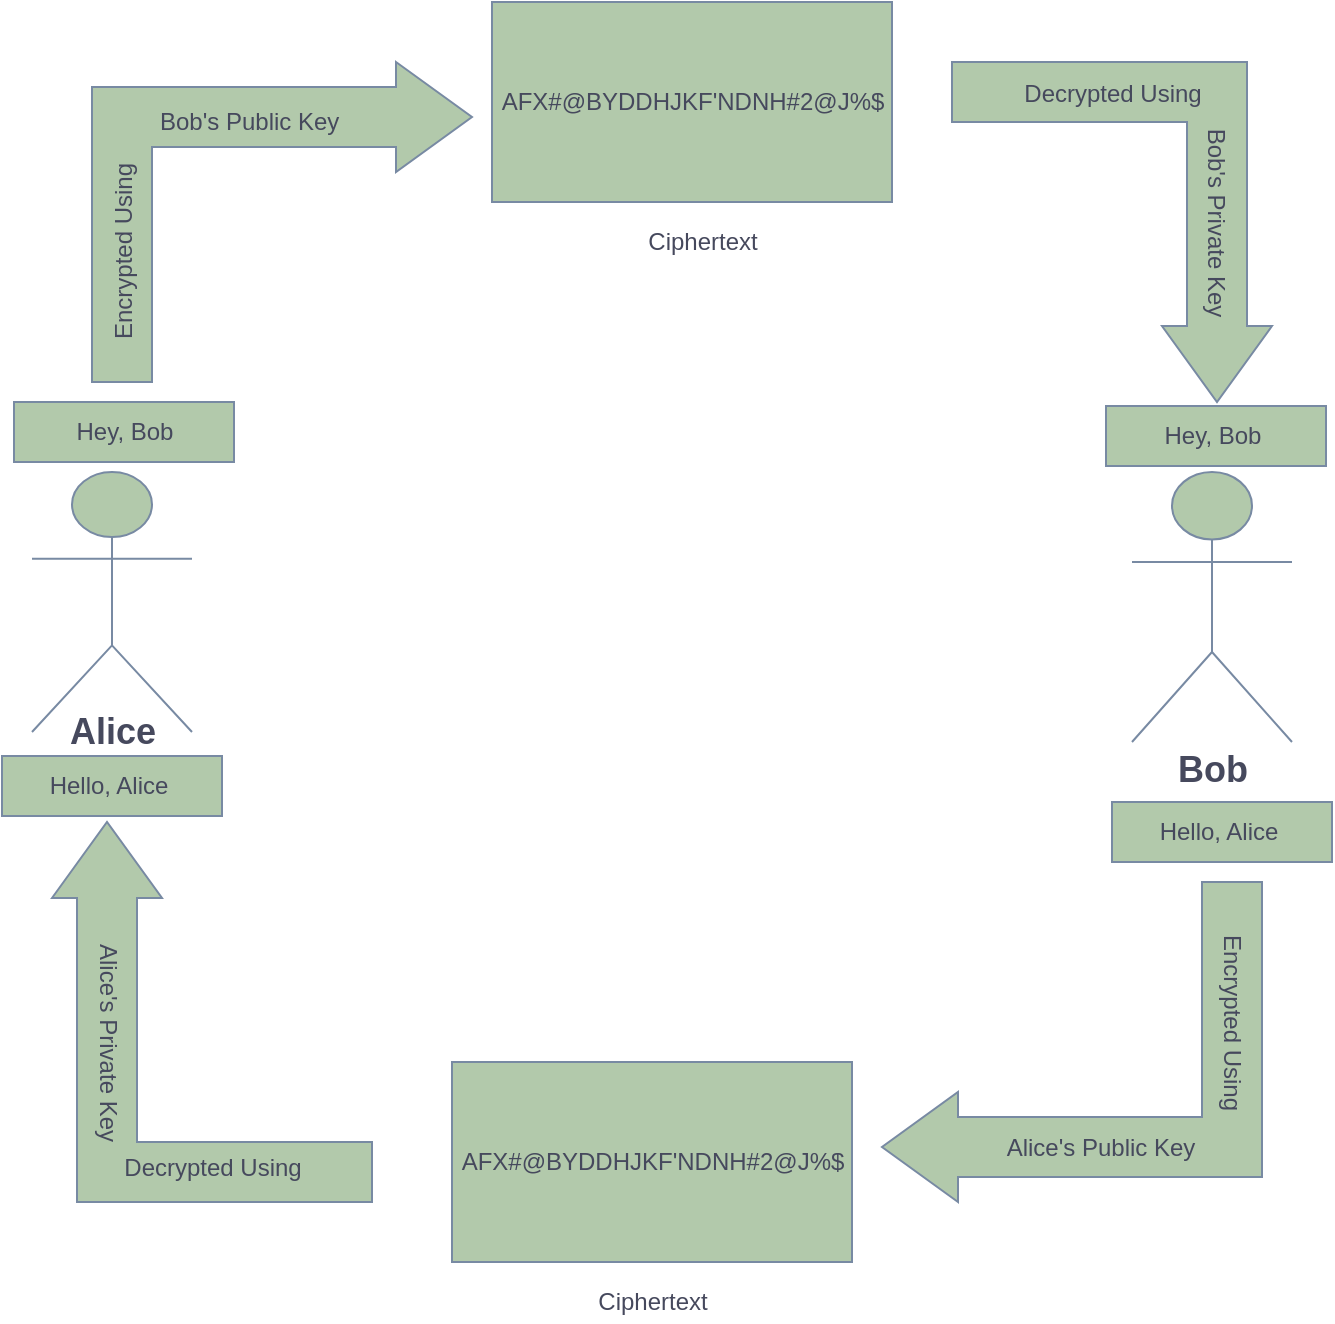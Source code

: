 <mxfile version="15.8.8" type="github">
  <diagram id="1k_q50N9jEchC8ST5tS7" name="Page-1">
    <mxGraphModel dx="1117" dy="626" grid="1" gridSize="10" guides="1" tooltips="1" connect="1" arrows="1" fold="1" page="1" pageScale="1" pageWidth="850" pageHeight="1100" math="0" shadow="0">
      <root>
        <mxCell id="0" />
        <mxCell id="1" parent="0" />
        <mxCell id="TsvvHcdtUDHw0XMrt-qg-1" value="Actor" style="shape=umlActor;verticalLabelPosition=bottom;verticalAlign=top;html=1;overflow=visible;noLabel=1;fillColor=#B2C9AB;strokeColor=#788AA3;fontColor=#46495D;" vertex="1" parent="1">
          <mxGeometry x="90" y="345" width="80" height="130" as="geometry" />
        </mxCell>
        <mxCell id="TsvvHcdtUDHw0XMrt-qg-2" value="Actor" style="shape=umlActor;verticalLabelPosition=bottom;verticalAlign=top;html=1;noLabel=1;fillColor=#B2C9AB;strokeColor=#788AA3;fontColor=#46495D;" vertex="1" parent="1">
          <mxGeometry x="640" y="345" width="80" height="135" as="geometry" />
        </mxCell>
        <mxCell id="TsvvHcdtUDHw0XMrt-qg-11" value="" style="html=1;shadow=0;dashed=0;align=center;verticalAlign=middle;shape=mxgraph.arrows2.bendArrow;dy=15;dx=38;notch=0;arrowHead=55;rounded=0;direction=east;flipH=0;fillColor=#B2C9AB;strokeColor=#788AA3;fontColor=#46495D;" vertex="1" parent="1">
          <mxGeometry x="120" y="140" width="190" height="160" as="geometry" />
        </mxCell>
        <mxCell id="TsvvHcdtUDHw0XMrt-qg-12" value="" style="rounded=0;whiteSpace=wrap;html=1;fillColor=#B2C9AB;strokeColor=#788AA3;fontColor=#46495D;" vertex="1" parent="1">
          <mxGeometry x="320" y="110" width="200" height="100" as="geometry" />
        </mxCell>
        <mxCell id="TsvvHcdtUDHw0XMrt-qg-14" value="" style="html=1;shadow=0;dashed=0;align=center;verticalAlign=middle;shape=mxgraph.arrows2.bendArrow;dy=15;dx=38;notch=0;arrowHead=55;rounded=0;direction=west;flipH=0;fillColor=#B2C9AB;strokeColor=#788AA3;fontColor=#46495D;" vertex="1" parent="1">
          <mxGeometry x="515" y="550" width="190" height="160" as="geometry" />
        </mxCell>
        <mxCell id="TsvvHcdtUDHw0XMrt-qg-16" value="" style="rounded=0;whiteSpace=wrap;html=1;fillColor=#B2C9AB;strokeColor=#788AA3;fontColor=#46495D;" vertex="1" parent="1">
          <mxGeometry x="300" y="640" width="200" height="100" as="geometry" />
        </mxCell>
        <mxCell id="TsvvHcdtUDHw0XMrt-qg-18" value="" style="html=1;shadow=0;dashed=0;align=center;verticalAlign=middle;shape=mxgraph.arrows2.bendArrow;dy=15;dx=38;notch=0;arrowHead=55;rounded=0;direction=north;flipH=0;fillColor=#B2C9AB;strokeColor=#788AA3;fontColor=#46495D;" vertex="1" parent="1">
          <mxGeometry x="100" y="520" width="160" height="190" as="geometry" />
        </mxCell>
        <mxCell id="TsvvHcdtUDHw0XMrt-qg-19" value="" style="html=1;shadow=0;dashed=0;align=center;verticalAlign=middle;shape=mxgraph.arrows2.bendArrow;dy=15;dx=38;notch=0;arrowHead=55;rounded=0;direction=south;flipH=0;fillColor=#B2C9AB;strokeColor=#788AA3;fontColor=#46495D;" vertex="1" parent="1">
          <mxGeometry x="550" y="140" width="160" height="170" as="geometry" />
        </mxCell>
        <mxCell id="TsvvHcdtUDHw0XMrt-qg-21" value="&lt;h2&gt;Alice&lt;/h2&gt;" style="text;html=1;align=center;verticalAlign=middle;resizable=0;points=[];autosize=1;strokeColor=none;fillColor=none;fontColor=#46495D;" vertex="1" parent="1">
          <mxGeometry x="100" y="450" width="60" height="50" as="geometry" />
        </mxCell>
        <mxCell id="TsvvHcdtUDHw0XMrt-qg-22" value="&lt;h2&gt;Bob&lt;/h2&gt;" style="text;html=1;align=center;verticalAlign=middle;resizable=0;points=[];autosize=1;strokeColor=none;fillColor=none;fontColor=#46495D;" vertex="1" parent="1">
          <mxGeometry x="655" y="469" width="50" height="50" as="geometry" />
        </mxCell>
        <mxCell id="TsvvHcdtUDHw0XMrt-qg-23" value="&amp;nbsp; Bob&#39;s Public Key" style="text;html=1;align=center;verticalAlign=middle;resizable=0;points=[];autosize=1;strokeColor=none;fillColor=none;fontColor=#46495D;" vertex="1" parent="1">
          <mxGeometry x="140" y="160" width="110" height="20" as="geometry" />
        </mxCell>
        <mxCell id="TsvvHcdtUDHw0XMrt-qg-24" value="&amp;nbsp;Decrypted Using&amp;nbsp;" style="text;html=1;align=center;verticalAlign=middle;resizable=0;points=[];autosize=1;strokeColor=none;fillColor=none;fontColor=#46495D;" vertex="1" parent="1">
          <mxGeometry x="575" y="146" width="110" height="20" as="geometry" />
        </mxCell>
        <mxCell id="TsvvHcdtUDHw0XMrt-qg-25" value="Bob&#39;s Private Key" style="text;html=1;align=center;verticalAlign=middle;resizable=0;points=[];autosize=1;strokeColor=none;fillColor=none;fontColor=#46495D;rotation=90;" vertex="1" parent="1">
          <mxGeometry x="627" y="210" width="110" height="20" as="geometry" />
        </mxCell>
        <mxCell id="TsvvHcdtUDHw0XMrt-qg-26" value="Encrypted Using" style="text;html=1;align=center;verticalAlign=middle;resizable=0;points=[];autosize=1;strokeColor=none;fillColor=none;fontColor=#46495D;rotation=-90;" vertex="1" parent="1">
          <mxGeometry x="86" y="225" width="100" height="20" as="geometry" />
        </mxCell>
        <mxCell id="TsvvHcdtUDHw0XMrt-qg-27" value="Encrypted Using" style="text;html=1;align=center;verticalAlign=middle;resizable=0;points=[];autosize=1;strokeColor=none;fillColor=none;fontColor=#46495D;rotation=90;" vertex="1" parent="1">
          <mxGeometry x="640" y="610" width="100" height="20" as="geometry" />
        </mxCell>
        <mxCell id="TsvvHcdtUDHw0XMrt-qg-28" value="&amp;nbsp; Alice&#39;s Public Key" style="text;html=1;align=center;verticalAlign=middle;resizable=0;points=[];autosize=1;strokeColor=none;fillColor=none;fontColor=#46495D;" vertex="1" parent="1">
          <mxGeometry x="561" y="673" width="120" height="20" as="geometry" />
        </mxCell>
        <mxCell id="TsvvHcdtUDHw0XMrt-qg-29" value="&amp;nbsp;Decrypted Using&amp;nbsp;" style="text;html=1;align=center;verticalAlign=middle;resizable=0;points=[];autosize=1;strokeColor=none;fillColor=none;fontColor=#46495D;" vertex="1" parent="1">
          <mxGeometry x="125" y="683" width="110" height="20" as="geometry" />
        </mxCell>
        <mxCell id="TsvvHcdtUDHw0XMrt-qg-30" value="&amp;nbsp; Alice&#39;s Private Key" style="text;html=1;align=center;verticalAlign=middle;resizable=0;points=[];autosize=1;strokeColor=none;fillColor=none;fontColor=#46495D;rotation=90;" vertex="1" parent="1">
          <mxGeometry x="68" y="617" width="120" height="20" as="geometry" />
        </mxCell>
        <mxCell id="TsvvHcdtUDHw0XMrt-qg-31" value="Ciphertext" style="text;html=1;align=center;verticalAlign=middle;resizable=0;points=[];autosize=1;strokeColor=none;fillColor=none;fontColor=#46495D;" vertex="1" parent="1">
          <mxGeometry x="390" y="220" width="70" height="20" as="geometry" />
        </mxCell>
        <mxCell id="TsvvHcdtUDHw0XMrt-qg-32" value="Ciphertext" style="text;html=1;align=center;verticalAlign=middle;resizable=0;points=[];autosize=1;strokeColor=none;fillColor=none;fontColor=#46495D;" vertex="1" parent="1">
          <mxGeometry x="365" y="750" width="70" height="20" as="geometry" />
        </mxCell>
        <mxCell id="TsvvHcdtUDHw0XMrt-qg-33" value="AFX#@BYDDHJKF&#39;NDNH#2@J%$" style="text;html=1;align=center;verticalAlign=middle;resizable=0;points=[];autosize=1;strokeColor=none;fillColor=none;fontColor=#46495D;" vertex="1" parent="1">
          <mxGeometry x="295" y="680" width="210" height="20" as="geometry" />
        </mxCell>
        <mxCell id="TsvvHcdtUDHw0XMrt-qg-35" value="AFX#@BYDDHJKF&#39;NDNH#2@J%$" style="text;html=1;align=center;verticalAlign=middle;resizable=0;points=[];autosize=1;strokeColor=none;fillColor=none;fontColor=#46495D;" vertex="1" parent="1">
          <mxGeometry x="315" y="150" width="210" height="20" as="geometry" />
        </mxCell>
        <mxCell id="TsvvHcdtUDHw0XMrt-qg-36" value="" style="rounded=0;whiteSpace=wrap;html=1;sketch=0;fontColor=#46495D;strokeColor=#788AA3;fillColor=#B2C9AB;" vertex="1" parent="1">
          <mxGeometry x="81" y="310" width="110" height="30" as="geometry" />
        </mxCell>
        <mxCell id="TsvvHcdtUDHw0XMrt-qg-37" value="Hey, Bob" style="text;html=1;align=center;verticalAlign=middle;resizable=0;points=[];autosize=1;strokeColor=none;fillColor=none;fontColor=#46495D;" vertex="1" parent="1">
          <mxGeometry x="106" y="315" width="60" height="20" as="geometry" />
        </mxCell>
        <mxCell id="TsvvHcdtUDHw0XMrt-qg-40" value="" style="rounded=0;whiteSpace=wrap;html=1;sketch=0;fontColor=#46495D;strokeColor=#788AA3;fillColor=#B2C9AB;" vertex="1" parent="1">
          <mxGeometry x="627" y="312" width="110" height="30" as="geometry" />
        </mxCell>
        <mxCell id="TsvvHcdtUDHw0XMrt-qg-41" value="Hey, Bob" style="text;html=1;align=center;verticalAlign=middle;resizable=0;points=[];autosize=1;strokeColor=none;fillColor=none;fontColor=#46495D;" vertex="1" parent="1">
          <mxGeometry x="650" y="317" width="60" height="20" as="geometry" />
        </mxCell>
        <mxCell id="TsvvHcdtUDHw0XMrt-qg-43" value="" style="rounded=0;whiteSpace=wrap;html=1;sketch=0;fontColor=#46495D;strokeColor=#788AA3;fillColor=#B2C9AB;" vertex="1" parent="1">
          <mxGeometry x="630" y="510" width="110" height="30" as="geometry" />
        </mxCell>
        <mxCell id="TsvvHcdtUDHw0XMrt-qg-44" value="Hello, Alice" style="text;html=1;align=center;verticalAlign=middle;resizable=0;points=[];autosize=1;strokeColor=none;fillColor=none;fontColor=#46495D;" vertex="1" parent="1">
          <mxGeometry x="648" y="515" width="70" height="20" as="geometry" />
        </mxCell>
        <mxCell id="TsvvHcdtUDHw0XMrt-qg-46" value="" style="rounded=0;whiteSpace=wrap;html=1;sketch=0;fontColor=#46495D;strokeColor=#788AA3;fillColor=#B2C9AB;" vertex="1" parent="1">
          <mxGeometry x="75" y="487" width="110" height="30" as="geometry" />
        </mxCell>
        <mxCell id="TsvvHcdtUDHw0XMrt-qg-47" value="Hello, Alice" style="text;html=1;align=center;verticalAlign=middle;resizable=0;points=[];autosize=1;strokeColor=none;fillColor=none;fontColor=#46495D;" vertex="1" parent="1">
          <mxGeometry x="93" y="492" width="70" height="20" as="geometry" />
        </mxCell>
      </root>
    </mxGraphModel>
  </diagram>
</mxfile>
